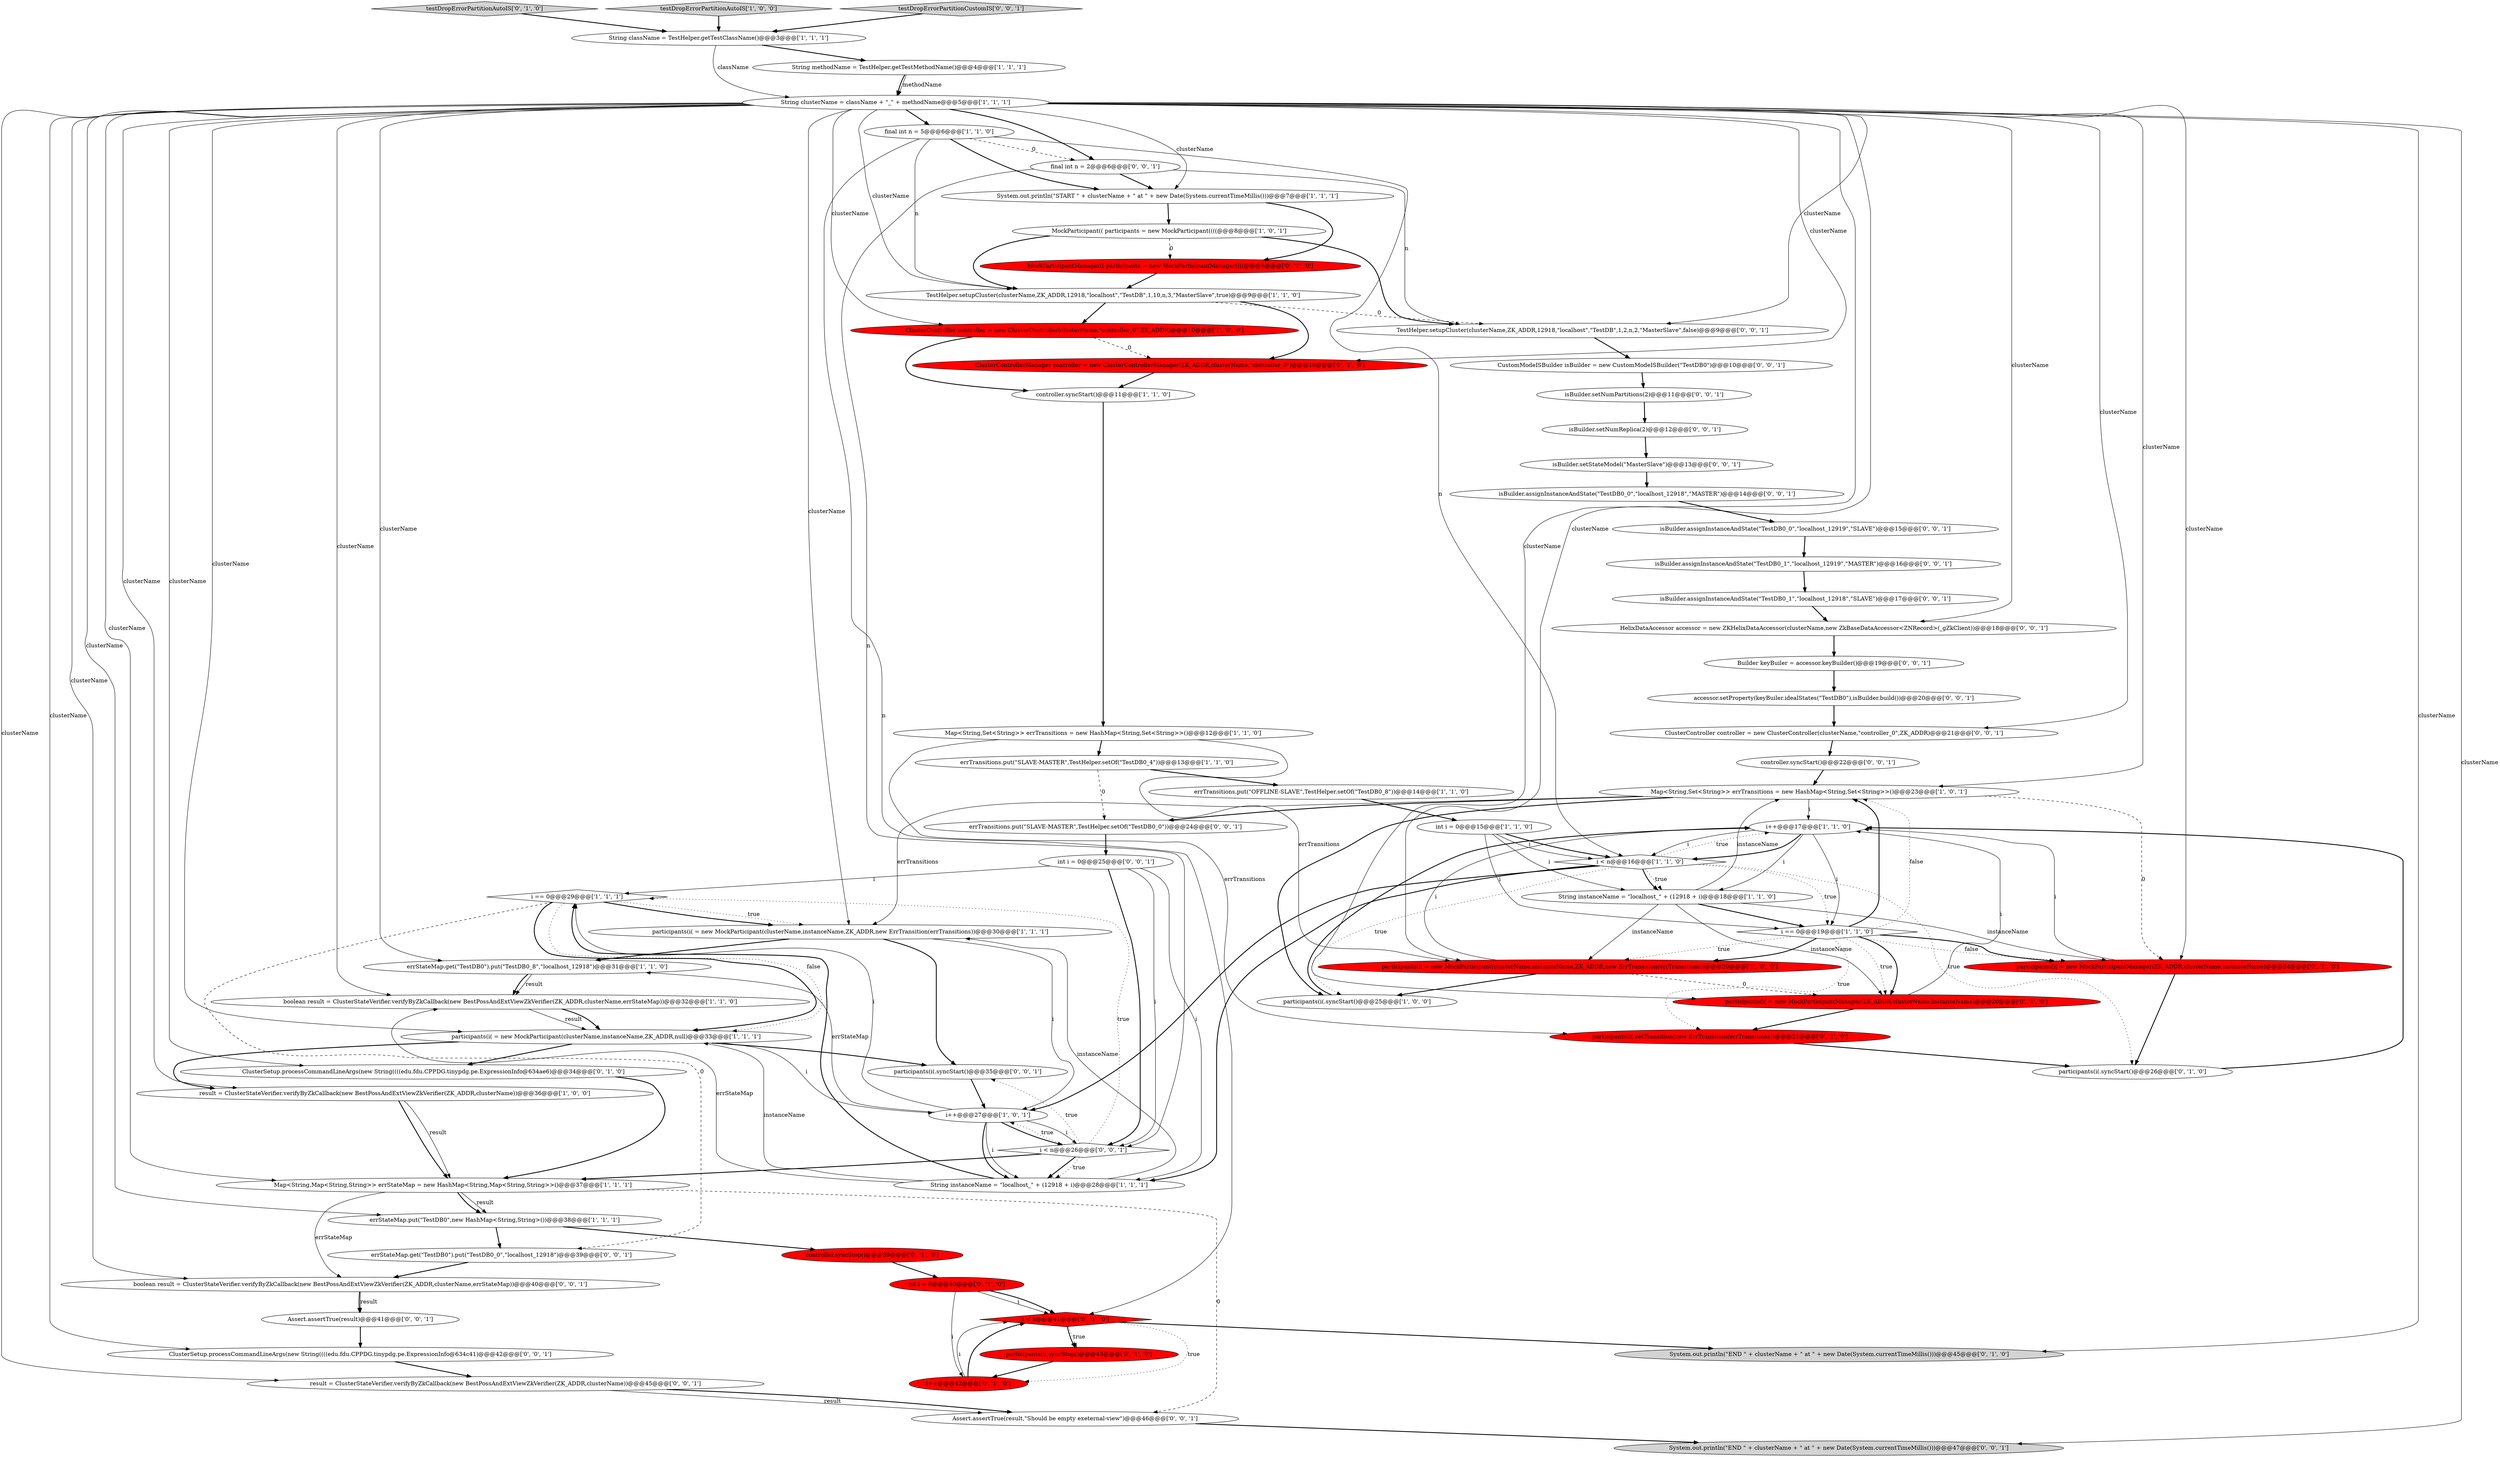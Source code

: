 digraph {
6 [style = filled, label = "i == 0@@@29@@@['1', '1', '1']", fillcolor = white, shape = diamond image = "AAA0AAABBB1BBB"];
24 [style = filled, label = "Map<String,Set<String>> errTransitions = new HashMap<String,Set<String>>()@@@12@@@['1', '1', '0']", fillcolor = white, shape = ellipse image = "AAA0AAABBB1BBB"];
18 [style = filled, label = "i++@@@17@@@['1', '1', '0']", fillcolor = white, shape = ellipse image = "AAA0AAABBB1BBB"];
8 [style = filled, label = "int i = 0@@@15@@@['1', '1', '0']", fillcolor = white, shape = ellipse image = "AAA0AAABBB1BBB"];
66 [style = filled, label = "Assert.assertTrue(result,\"Should be empty exeternal-view\")@@@46@@@['0', '0', '1']", fillcolor = white, shape = ellipse image = "AAA0AAABBB3BBB"];
7 [style = filled, label = "String className = TestHelper.getTestClassName()@@@3@@@['1', '1', '1']", fillcolor = white, shape = ellipse image = "AAA0AAABBB1BBB"];
10 [style = filled, label = "errTransitions.put(\"SLAVE-MASTER\",TestHelper.setOf(\"TestDB0_4\"))@@@13@@@['1', '1', '0']", fillcolor = white, shape = ellipse image = "AAA0AAABBB1BBB"];
17 [style = filled, label = "final int n = 5@@@6@@@['1', '1', '0']", fillcolor = white, shape = ellipse image = "AAA0AAABBB1BBB"];
19 [style = filled, label = "i == 0@@@19@@@['1', '1', '0']", fillcolor = white, shape = diamond image = "AAA0AAABBB1BBB"];
27 [style = filled, label = "errStateMap.put(\"TestDB0\",new HashMap<String,String>())@@@38@@@['1', '1', '1']", fillcolor = white, shape = ellipse image = "AAA0AAABBB1BBB"];
12 [style = filled, label = "String instanceName = \"localhost_\" + (12918 + i)@@@28@@@['1', '1', '1']", fillcolor = white, shape = ellipse image = "AAA0AAABBB1BBB"];
52 [style = filled, label = "isBuilder.setNumPartitions(2)@@@11@@@['0', '0', '1']", fillcolor = white, shape = ellipse image = "AAA0AAABBB3BBB"];
2 [style = filled, label = "boolean result = ClusterStateVerifier.verifyByZkCallback(new BestPossAndExtViewZkVerifier(ZK_ADDR,clusterName,errStateMap))@@@32@@@['1', '1', '0']", fillcolor = white, shape = ellipse image = "AAA0AAABBB1BBB"];
3 [style = filled, label = "TestHelper.setupCluster(clusterName,ZK_ADDR,12918,\"localhost\",\"TestDB\",1,10,n,3,\"MasterSlave\",true)@@@9@@@['1', '1', '0']", fillcolor = white, shape = ellipse image = "AAA0AAABBB1BBB"];
25 [style = filled, label = "participants(i( = new MockParticipant(clusterName,instanceName,ZK_ADDR,new ErrTransition(errTransitions))@@@30@@@['1', '1', '1']", fillcolor = white, shape = ellipse image = "AAA0AAABBB1BBB"];
34 [style = filled, label = "testDropErrorPartitionAutoIS['0', '1', '0']", fillcolor = lightgray, shape = diamond image = "AAA0AAABBB2BBB"];
42 [style = filled, label = "controller.syncStop()@@@39@@@['0', '1', '0']", fillcolor = red, shape = ellipse image = "AAA1AAABBB2BBB"];
60 [style = filled, label = "ClusterSetup.processCommandLineArgs(new String((((edu.fdu.CPPDG.tinypdg.pe.ExpressionInfo@634c41)@@@42@@@['0', '0', '1']", fillcolor = white, shape = ellipse image = "AAA0AAABBB3BBB"];
37 [style = filled, label = "participants(i( = new MockParticipantManager(ZK_ADDR,clusterName,instanceName)@@@24@@@['0', '1', '0']", fillcolor = red, shape = ellipse image = "AAA1AAABBB2BBB"];
54 [style = filled, label = "ClusterController controller = new ClusterController(clusterName,\"controller_0\",ZK_ADDR)@@@21@@@['0', '0', '1']", fillcolor = white, shape = ellipse image = "AAA0AAABBB3BBB"];
26 [style = filled, label = "MockParticipant(( participants = new MockParticipant((((@@@8@@@['1', '0', '1']", fillcolor = white, shape = ellipse image = "AAA0AAABBB1BBB"];
62 [style = filled, label = "result = ClusterStateVerifier.verifyByZkCallback(new BestPossAndExtViewZkVerifier(ZK_ADDR,clusterName))@@@45@@@['0', '0', '1']", fillcolor = white, shape = ellipse image = "AAA0AAABBB3BBB"];
4 [style = filled, label = "i < n@@@16@@@['1', '1', '0']", fillcolor = white, shape = diamond image = "AAA0AAABBB1BBB"];
30 [style = filled, label = "participants(i( = new MockParticipant(clusterName,instanceName,ZK_ADDR,null)@@@33@@@['1', '1', '1']", fillcolor = white, shape = ellipse image = "AAA0AAABBB1BBB"];
57 [style = filled, label = "isBuilder.setStateModel(\"MasterSlave\")@@@13@@@['0', '0', '1']", fillcolor = white, shape = ellipse image = "AAA0AAABBB3BBB"];
58 [style = filled, label = "isBuilder.assignInstanceAndState(\"TestDB0_1\",\"localhost_12918\",\"SLAVE\")@@@17@@@['0', '0', '1']", fillcolor = white, shape = ellipse image = "AAA0AAABBB3BBB"];
67 [style = filled, label = "TestHelper.setupCluster(clusterName,ZK_ADDR,12918,\"localhost\",\"TestDB\",1,2,n,2,\"MasterSlave\",false)@@@9@@@['0', '0', '1']", fillcolor = white, shape = ellipse image = "AAA0AAABBB3BBB"];
15 [style = filled, label = "String methodName = TestHelper.getTestMethodName()@@@4@@@['1', '1', '1']", fillcolor = white, shape = ellipse image = "AAA0AAABBB1BBB"];
23 [style = filled, label = "Map<String,Map<String,String>> errStateMap = new HashMap<String,Map<String,String>>()@@@37@@@['1', '1', '1']", fillcolor = white, shape = ellipse image = "AAA0AAABBB1BBB"];
9 [style = filled, label = "String clusterName = className + \"_\" + methodName@@@5@@@['1', '1', '1']", fillcolor = white, shape = ellipse image = "AAA0AAABBB1BBB"];
22 [style = filled, label = "testDropErrorPartitionAutoIS['1', '0', '0']", fillcolor = lightgray, shape = diamond image = "AAA0AAABBB1BBB"];
29 [style = filled, label = "controller.syncStart()@@@11@@@['1', '1', '0']", fillcolor = white, shape = ellipse image = "AAA0AAABBB1BBB"];
36 [style = filled, label = "MockParticipantManager(( participants = new MockParticipantManager((((@@@8@@@['0', '1', '0']", fillcolor = red, shape = ellipse image = "AAA1AAABBB2BBB"];
48 [style = filled, label = "System.out.println(\"END \" + clusterName + \" at \" + new Date(System.currentTimeMillis()))@@@47@@@['0', '0', '1']", fillcolor = lightgray, shape = ellipse image = "AAA0AAABBB3BBB"];
53 [style = filled, label = "isBuilder.assignInstanceAndState(\"TestDB0_1\",\"localhost_12919\",\"MASTER\")@@@16@@@['0', '0', '1']", fillcolor = white, shape = ellipse image = "AAA0AAABBB3BBB"];
64 [style = filled, label = "HelixDataAccessor accessor = new ZKHelixDataAccessor(clusterName,new ZkBaseDataAccessor<ZNRecord>(_gZkClient))@@@18@@@['0', '0', '1']", fillcolor = white, shape = ellipse image = "AAA0AAABBB3BBB"];
1 [style = filled, label = "String instanceName = \"localhost_\" + (12918 + i)@@@18@@@['1', '1', '0']", fillcolor = white, shape = ellipse image = "AAA0AAABBB1BBB"];
47 [style = filled, label = "isBuilder.assignInstanceAndState(\"TestDB0_0\",\"localhost_12919\",\"SLAVE\")@@@15@@@['0', '0', '1']", fillcolor = white, shape = ellipse image = "AAA0AAABBB3BBB"];
35 [style = filled, label = "ClusterSetup.processCommandLineArgs(new String((((edu.fdu.CPPDG.tinypdg.pe.ExpressionInfo@634ae6)@@@34@@@['0', '1', '0']", fillcolor = white, shape = ellipse image = "AAA0AAABBB2BBB"];
45 [style = filled, label = "i < n@@@26@@@['0', '0', '1']", fillcolor = white, shape = diamond image = "AAA0AAABBB3BBB"];
21 [style = filled, label = "Map<String,Set<String>> errTransitions = new HashMap<String,Set<String>>()@@@23@@@['1', '0', '1']", fillcolor = white, shape = ellipse image = "AAA0AAABBB1BBB"];
20 [style = filled, label = "errStateMap.get(\"TestDB0\").put(\"TestDB0_8\",\"localhost_12918\")@@@31@@@['1', '1', '0']", fillcolor = white, shape = ellipse image = "AAA0AAABBB1BBB"];
39 [style = filled, label = "i < n@@@41@@@['0', '1', '0']", fillcolor = red, shape = diamond image = "AAA1AAABBB2BBB"];
43 [style = filled, label = "ClusterControllerManager controller = new ClusterControllerManager(ZK_ADDR,clusterName,\"controller_0\")@@@10@@@['0', '1', '0']", fillcolor = red, shape = ellipse image = "AAA1AAABBB2BBB"];
51 [style = filled, label = "participants(i(.syncStart()@@@35@@@['0', '0', '1']", fillcolor = white, shape = ellipse image = "AAA0AAABBB3BBB"];
71 [style = filled, label = "accessor.setProperty(keyBuiler.idealStates(\"TestDB0\"),isBuilder.build())@@@20@@@['0', '0', '1']", fillcolor = white, shape = ellipse image = "AAA0AAABBB3BBB"];
38 [style = filled, label = "System.out.println(\"END \" + clusterName + \" at \" + new Date(System.currentTimeMillis()))@@@45@@@['0', '1', '0']", fillcolor = lightgray, shape = ellipse image = "AAA0AAABBB2BBB"];
68 [style = filled, label = "int i = 0@@@25@@@['0', '0', '1']", fillcolor = white, shape = ellipse image = "AAA0AAABBB3BBB"];
5 [style = filled, label = "participants(i(.syncStart()@@@25@@@['1', '0', '0']", fillcolor = white, shape = ellipse image = "AAA0AAABBB1BBB"];
0 [style = filled, label = "System.out.println(\"START \" + clusterName + \" at \" + new Date(System.currentTimeMillis()))@@@7@@@['1', '1', '1']", fillcolor = white, shape = ellipse image = "AAA0AAABBB1BBB"];
16 [style = filled, label = "i++@@@27@@@['1', '0', '1']", fillcolor = white, shape = ellipse image = "AAA0AAABBB1BBB"];
31 [style = filled, label = "int i = 0@@@40@@@['0', '1', '0']", fillcolor = red, shape = ellipse image = "AAA1AAABBB2BBB"];
41 [style = filled, label = "participants(i(.syncStart()@@@26@@@['0', '1', '0']", fillcolor = white, shape = ellipse image = "AAA0AAABBB2BBB"];
49 [style = filled, label = "errTransitions.put(\"SLAVE-MASTER\",TestHelper.setOf(\"TestDB0_0\"))@@@24@@@['0', '0', '1']", fillcolor = white, shape = ellipse image = "AAA0AAABBB3BBB"];
56 [style = filled, label = "Assert.assertTrue(result)@@@41@@@['0', '0', '1']", fillcolor = white, shape = ellipse image = "AAA0AAABBB3BBB"];
63 [style = filled, label = "CustomModeISBuilder isBuilder = new CustomModeISBuilder(\"TestDB0\")@@@10@@@['0', '0', '1']", fillcolor = white, shape = ellipse image = "AAA0AAABBB3BBB"];
44 [style = filled, label = "participants(i(.setTransition(new ErrTransition(errTransitions))@@@21@@@['0', '1', '0']", fillcolor = red, shape = ellipse image = "AAA1AAABBB2BBB"];
55 [style = filled, label = "final int n = 2@@@6@@@['0', '0', '1']", fillcolor = white, shape = ellipse image = "AAA0AAABBB3BBB"];
69 [style = filled, label = "boolean result = ClusterStateVerifier.verifyByZkCallback(new BestPossAndExtViewZkVerifier(ZK_ADDR,clusterName,errStateMap))@@@40@@@['0', '0', '1']", fillcolor = white, shape = ellipse image = "AAA0AAABBB3BBB"];
14 [style = filled, label = "participants(i( = new MockParticipant(clusterName,instanceName,ZK_ADDR,new ErrTransition(errTransitions))@@@20@@@['1', '0', '0']", fillcolor = red, shape = ellipse image = "AAA1AAABBB1BBB"];
40 [style = filled, label = "participants(i( = new MockParticipantManager(ZK_ADDR,clusterName,instanceName)@@@20@@@['0', '1', '0']", fillcolor = red, shape = ellipse image = "AAA1AAABBB2BBB"];
59 [style = filled, label = "testDropErrorPartitionCustomIS['0', '0', '1']", fillcolor = lightgray, shape = diamond image = "AAA0AAABBB3BBB"];
61 [style = filled, label = "isBuilder.setNumReplica(2)@@@12@@@['0', '0', '1']", fillcolor = white, shape = ellipse image = "AAA0AAABBB3BBB"];
70 [style = filled, label = "errStateMap.get(\"TestDB0\").put(\"TestDB0_0\",\"localhost_12918\")@@@39@@@['0', '0', '1']", fillcolor = white, shape = ellipse image = "AAA0AAABBB3BBB"];
11 [style = filled, label = "errTransitions.put(\"OFFLINE-SLAVE\",TestHelper.setOf(\"TestDB0_8\"))@@@14@@@['1', '1', '0']", fillcolor = white, shape = ellipse image = "AAA0AAABBB1BBB"];
46 [style = filled, label = "isBuilder.assignInstanceAndState(\"TestDB0_0\",\"localhost_12918\",\"MASTER\")@@@14@@@['0', '0', '1']", fillcolor = white, shape = ellipse image = "AAA0AAABBB3BBB"];
50 [style = filled, label = "controller.syncStart()@@@22@@@['0', '0', '1']", fillcolor = white, shape = ellipse image = "AAA0AAABBB3BBB"];
33 [style = filled, label = "participants(i(.syncStop()@@@43@@@['0', '1', '0']", fillcolor = red, shape = ellipse image = "AAA1AAABBB2BBB"];
65 [style = filled, label = "Builder keyBuiler = accessor.keyBuilder()@@@19@@@['0', '0', '1']", fillcolor = white, shape = ellipse image = "AAA0AAABBB3BBB"];
32 [style = filled, label = "i++@@@42@@@['0', '1', '0']", fillcolor = red, shape = ellipse image = "AAA1AAABBB2BBB"];
13 [style = filled, label = "result = ClusterStateVerifier.verifyByZkCallback(new BestPossAndExtViewZkVerifier(ZK_ADDR,clusterName))@@@36@@@['1', '0', '0']", fillcolor = white, shape = ellipse image = "AAA0AAABBB1BBB"];
28 [style = filled, label = "ClusterController controller = new ClusterController(clusterName,\"controller_0\",ZK_ADDR)@@@10@@@['1', '0', '0']", fillcolor = red, shape = ellipse image = "AAA1AAABBB1BBB"];
19->40 [style = dotted, label="true"];
1->14 [style = solid, label="instanceName"];
16->6 [style = solid, label="i"];
4->18 [style = dotted, label="true"];
30->13 [style = bold, label=""];
70->69 [style = bold, label=""];
62->66 [style = solid, label="result"];
4->1 [style = dotted, label="true"];
31->39 [style = solid, label="i"];
9->64 [style = solid, label="clusterName"];
6->70 [style = dashed, label="0"];
53->58 [style = bold, label=""];
61->57 [style = bold, label=""];
21->37 [style = dashed, label="0"];
9->62 [style = solid, label="clusterName"];
35->23 [style = bold, label=""];
25->16 [style = solid, label="i"];
19->44 [style = dotted, label="true"];
20->2 [style = solid, label="result"];
17->3 [style = solid, label="n"];
39->38 [style = bold, label=""];
10->49 [style = dashed, label="0"];
9->40 [style = solid, label="clusterName"];
43->29 [style = bold, label=""];
32->39 [style = solid, label="i"];
8->4 [style = bold, label=""];
8->4 [style = solid, label="i"];
4->16 [style = bold, label=""];
25->51 [style = bold, label=""];
57->46 [style = bold, label=""];
9->43 [style = solid, label="clusterName"];
10->11 [style = bold, label=""];
24->10 [style = bold, label=""];
47->53 [style = bold, label=""];
26->67 [style = bold, label=""];
9->67 [style = solid, label="clusterName"];
9->69 [style = solid, label="clusterName"];
31->32 [style = solid, label="i"];
16->45 [style = bold, label=""];
9->2 [style = solid, label="clusterName"];
60->62 [style = bold, label=""];
9->14 [style = solid, label="clusterName"];
9->17 [style = bold, label=""];
3->67 [style = dashed, label="0"];
42->31 [style = bold, label=""];
51->16 [style = bold, label=""];
22->7 [style = bold, label=""];
23->27 [style = solid, label="result"];
24->14 [style = solid, label="errTransitions"];
0->36 [style = bold, label=""];
19->37 [style = bold, label=""];
9->28 [style = solid, label="clusterName"];
17->4 [style = solid, label="n"];
66->48 [style = bold, label=""];
2->30 [style = solid, label="result"];
9->3 [style = solid, label="clusterName"];
18->4 [style = bold, label=""];
16->20 [style = solid, label="errStateMap"];
68->6 [style = solid, label="i"];
28->43 [style = dashed, label="0"];
15->9 [style = bold, label=""];
9->21 [style = solid, label="clusterName"];
69->56 [style = solid, label="result"];
6->25 [style = dotted, label="true"];
44->41 [style = bold, label=""];
19->21 [style = dotted, label="false"];
68->45 [style = bold, label=""];
8->19 [style = solid, label="i"];
11->8 [style = bold, label=""];
1->19 [style = bold, label=""];
16->45 [style = solid, label="i"];
27->70 [style = bold, label=""];
14->40 [style = dashed, label="0"];
9->25 [style = solid, label="clusterName"];
28->29 [style = bold, label=""];
4->5 [style = dotted, label="true"];
71->54 [style = bold, label=""];
68->12 [style = solid, label="i"];
59->7 [style = bold, label=""];
49->68 [style = bold, label=""];
45->23 [style = bold, label=""];
9->37 [style = solid, label="clusterName"];
52->61 [style = bold, label=""];
26->3 [style = bold, label=""];
56->60 [style = bold, label=""];
37->41 [style = bold, label=""];
15->9 [style = solid, label="methodName"];
30->16 [style = solid, label="i"];
23->66 [style = dashed, label="0"];
5->18 [style = bold, label=""];
9->30 [style = solid, label="clusterName"];
40->18 [style = solid, label="i"];
62->66 [style = bold, label=""];
19->37 [style = dotted, label="false"];
65->71 [style = bold, label=""];
12->25 [style = solid, label="instanceName"];
13->23 [style = solid, label="result"];
39->33 [style = bold, label=""];
55->45 [style = solid, label="n"];
23->69 [style = solid, label="errStateMap"];
69->56 [style = bold, label=""];
21->5 [style = bold, label=""];
3->28 [style = bold, label=""];
25->20 [style = bold, label=""];
17->0 [style = bold, label=""];
19->14 [style = bold, label=""];
30->35 [style = bold, label=""];
68->45 [style = solid, label="i"];
67->63 [style = bold, label=""];
18->1 [style = solid, label="i"];
45->51 [style = dotted, label="true"];
64->65 [style = bold, label=""];
18->19 [style = solid, label="i"];
63->52 [style = bold, label=""];
21->18 [style = solid, label="i"];
9->13 [style = solid, label="clusterName"];
1->21 [style = solid, label="instanceName"];
4->12 [style = bold, label=""];
7->15 [style = bold, label=""];
33->32 [style = bold, label=""];
21->49 [style = bold, label=""];
32->39 [style = bold, label=""];
4->1 [style = bold, label=""];
9->35 [style = solid, label="clusterName"];
31->39 [style = bold, label=""];
17->55 [style = dashed, label="0"];
6->30 [style = bold, label=""];
19->40 [style = bold, label=""];
41->18 [style = bold, label=""];
45->6 [style = dotted, label="true"];
7->9 [style = solid, label="className"];
40->44 [style = bold, label=""];
58->64 [style = bold, label=""];
14->5 [style = bold, label=""];
4->19 [style = dotted, label="true"];
19->21 [style = bold, label=""];
19->14 [style = dotted, label="true"];
9->54 [style = solid, label="clusterName"];
0->26 [style = bold, label=""];
23->27 [style = bold, label=""];
1->40 [style = solid, label="instanceName"];
9->0 [style = solid, label="clusterName"];
17->39 [style = solid, label="n"];
9->38 [style = solid, label="clusterName"];
1->37 [style = solid, label="instanceName"];
34->7 [style = bold, label=""];
14->18 [style = solid, label="i"];
9->48 [style = solid, label="clusterName"];
55->0 [style = bold, label=""];
12->2 [style = solid, label="errStateMap"];
46->47 [style = bold, label=""];
12->6 [style = bold, label=""];
21->25 [style = solid, label="errTransitions"];
27->42 [style = bold, label=""];
45->12 [style = bold, label=""];
20->2 [style = bold, label=""];
9->55 [style = bold, label=""];
54->50 [style = bold, label=""];
30->51 [style = bold, label=""];
24->44 [style = solid, label="errTransitions"];
37->18 [style = solid, label="i"];
12->30 [style = solid, label="instanceName"];
39->32 [style = dotted, label="true"];
8->1 [style = solid, label="i"];
9->23 [style = solid, label="clusterName"];
45->16 [style = dotted, label="true"];
45->12 [style = dotted, label="true"];
13->23 [style = bold, label=""];
4->41 [style = dotted, label="true"];
9->60 [style = solid, label="clusterName"];
16->12 [style = solid, label="i"];
18->4 [style = solid, label="i"];
3->43 [style = bold, label=""];
26->36 [style = dashed, label="0"];
55->67 [style = solid, label="n"];
6->30 [style = dotted, label="false"];
2->30 [style = bold, label=""];
50->21 [style = bold, label=""];
29->24 [style = bold, label=""];
9->20 [style = solid, label="clusterName"];
9->27 [style = solid, label="clusterName"];
16->12 [style = bold, label=""];
39->33 [style = dotted, label="true"];
6->25 [style = bold, label=""];
36->3 [style = bold, label=""];
}
